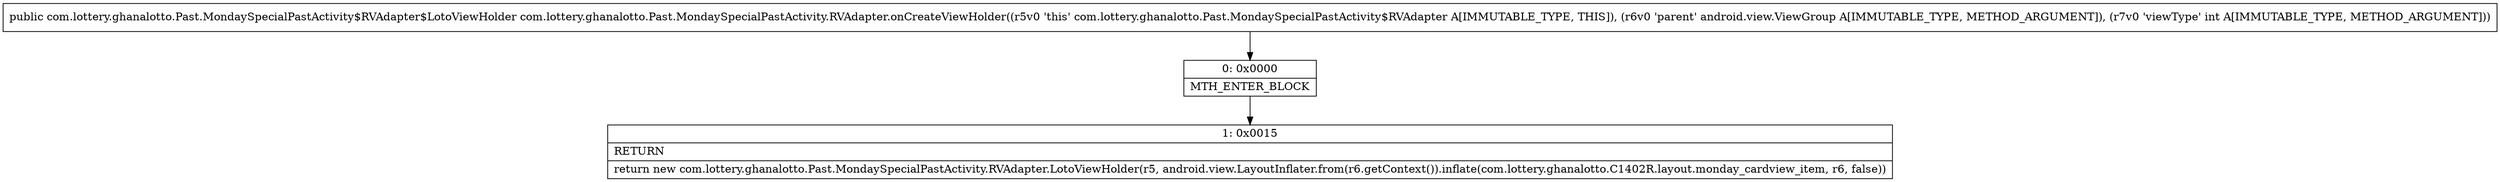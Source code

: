 digraph "CFG forcom.lottery.ghanalotto.Past.MondaySpecialPastActivity.RVAdapter.onCreateViewHolder(Landroid\/view\/ViewGroup;I)Lcom\/lottery\/ghanalotto\/Past\/MondaySpecialPastActivity$RVAdapter$LotoViewHolder;" {
Node_0 [shape=record,label="{0\:\ 0x0000|MTH_ENTER_BLOCK\l}"];
Node_1 [shape=record,label="{1\:\ 0x0015|RETURN\l|return new com.lottery.ghanalotto.Past.MondaySpecialPastActivity.RVAdapter.LotoViewHolder(r5, android.view.LayoutInflater.from(r6.getContext()).inflate(com.lottery.ghanalotto.C1402R.layout.monday_cardview_item, r6, false))\l}"];
MethodNode[shape=record,label="{public com.lottery.ghanalotto.Past.MondaySpecialPastActivity$RVAdapter$LotoViewHolder com.lottery.ghanalotto.Past.MondaySpecialPastActivity.RVAdapter.onCreateViewHolder((r5v0 'this' com.lottery.ghanalotto.Past.MondaySpecialPastActivity$RVAdapter A[IMMUTABLE_TYPE, THIS]), (r6v0 'parent' android.view.ViewGroup A[IMMUTABLE_TYPE, METHOD_ARGUMENT]), (r7v0 'viewType' int A[IMMUTABLE_TYPE, METHOD_ARGUMENT])) }"];
MethodNode -> Node_0;
Node_0 -> Node_1;
}

